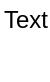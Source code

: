 <mxfile version="10.9.6" type="github"><diagram id="36rYkO6T5O7YTJ32NNB1" name="第 1 页"><mxGraphModel dx="526" dy="425" grid="1" gridSize="10" guides="1" tooltips="1" connect="1" arrows="1" fold="1" page="1" pageScale="1" pageWidth="827" pageHeight="1169" math="0" shadow="0"><root><mxCell id="0"/><mxCell id="1" parent="0"/><mxCell id="v91mRRQ2IzA36vCPKR6V-1" value="Text" style="text;html=1;resizable=0;points=[];autosize=1;align=left;verticalAlign=top;spacingTop=-4;direction=south;" vertex="1" parent="1"><mxGeometry x="507" y="135" width="20" height="40" as="geometry"/></mxCell></root></mxGraphModel></diagram></mxfile>